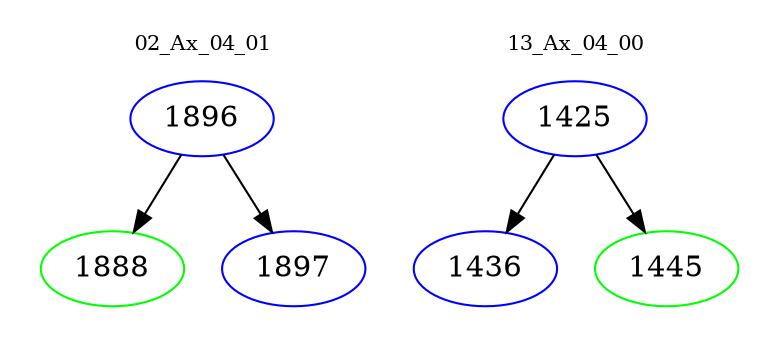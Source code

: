 digraph{
subgraph cluster_0 {
color = white
label = "02_Ax_04_01";
fontsize=10;
T0_1896 [label="1896", color="blue"]
T0_1896 -> T0_1888 [color="black"]
T0_1888 [label="1888", color="green"]
T0_1896 -> T0_1897 [color="black"]
T0_1897 [label="1897", color="blue"]
}
subgraph cluster_1 {
color = white
label = "13_Ax_04_00";
fontsize=10;
T1_1425 [label="1425", color="blue"]
T1_1425 -> T1_1436 [color="black"]
T1_1436 [label="1436", color="blue"]
T1_1425 -> T1_1445 [color="black"]
T1_1445 [label="1445", color="green"]
}
}
